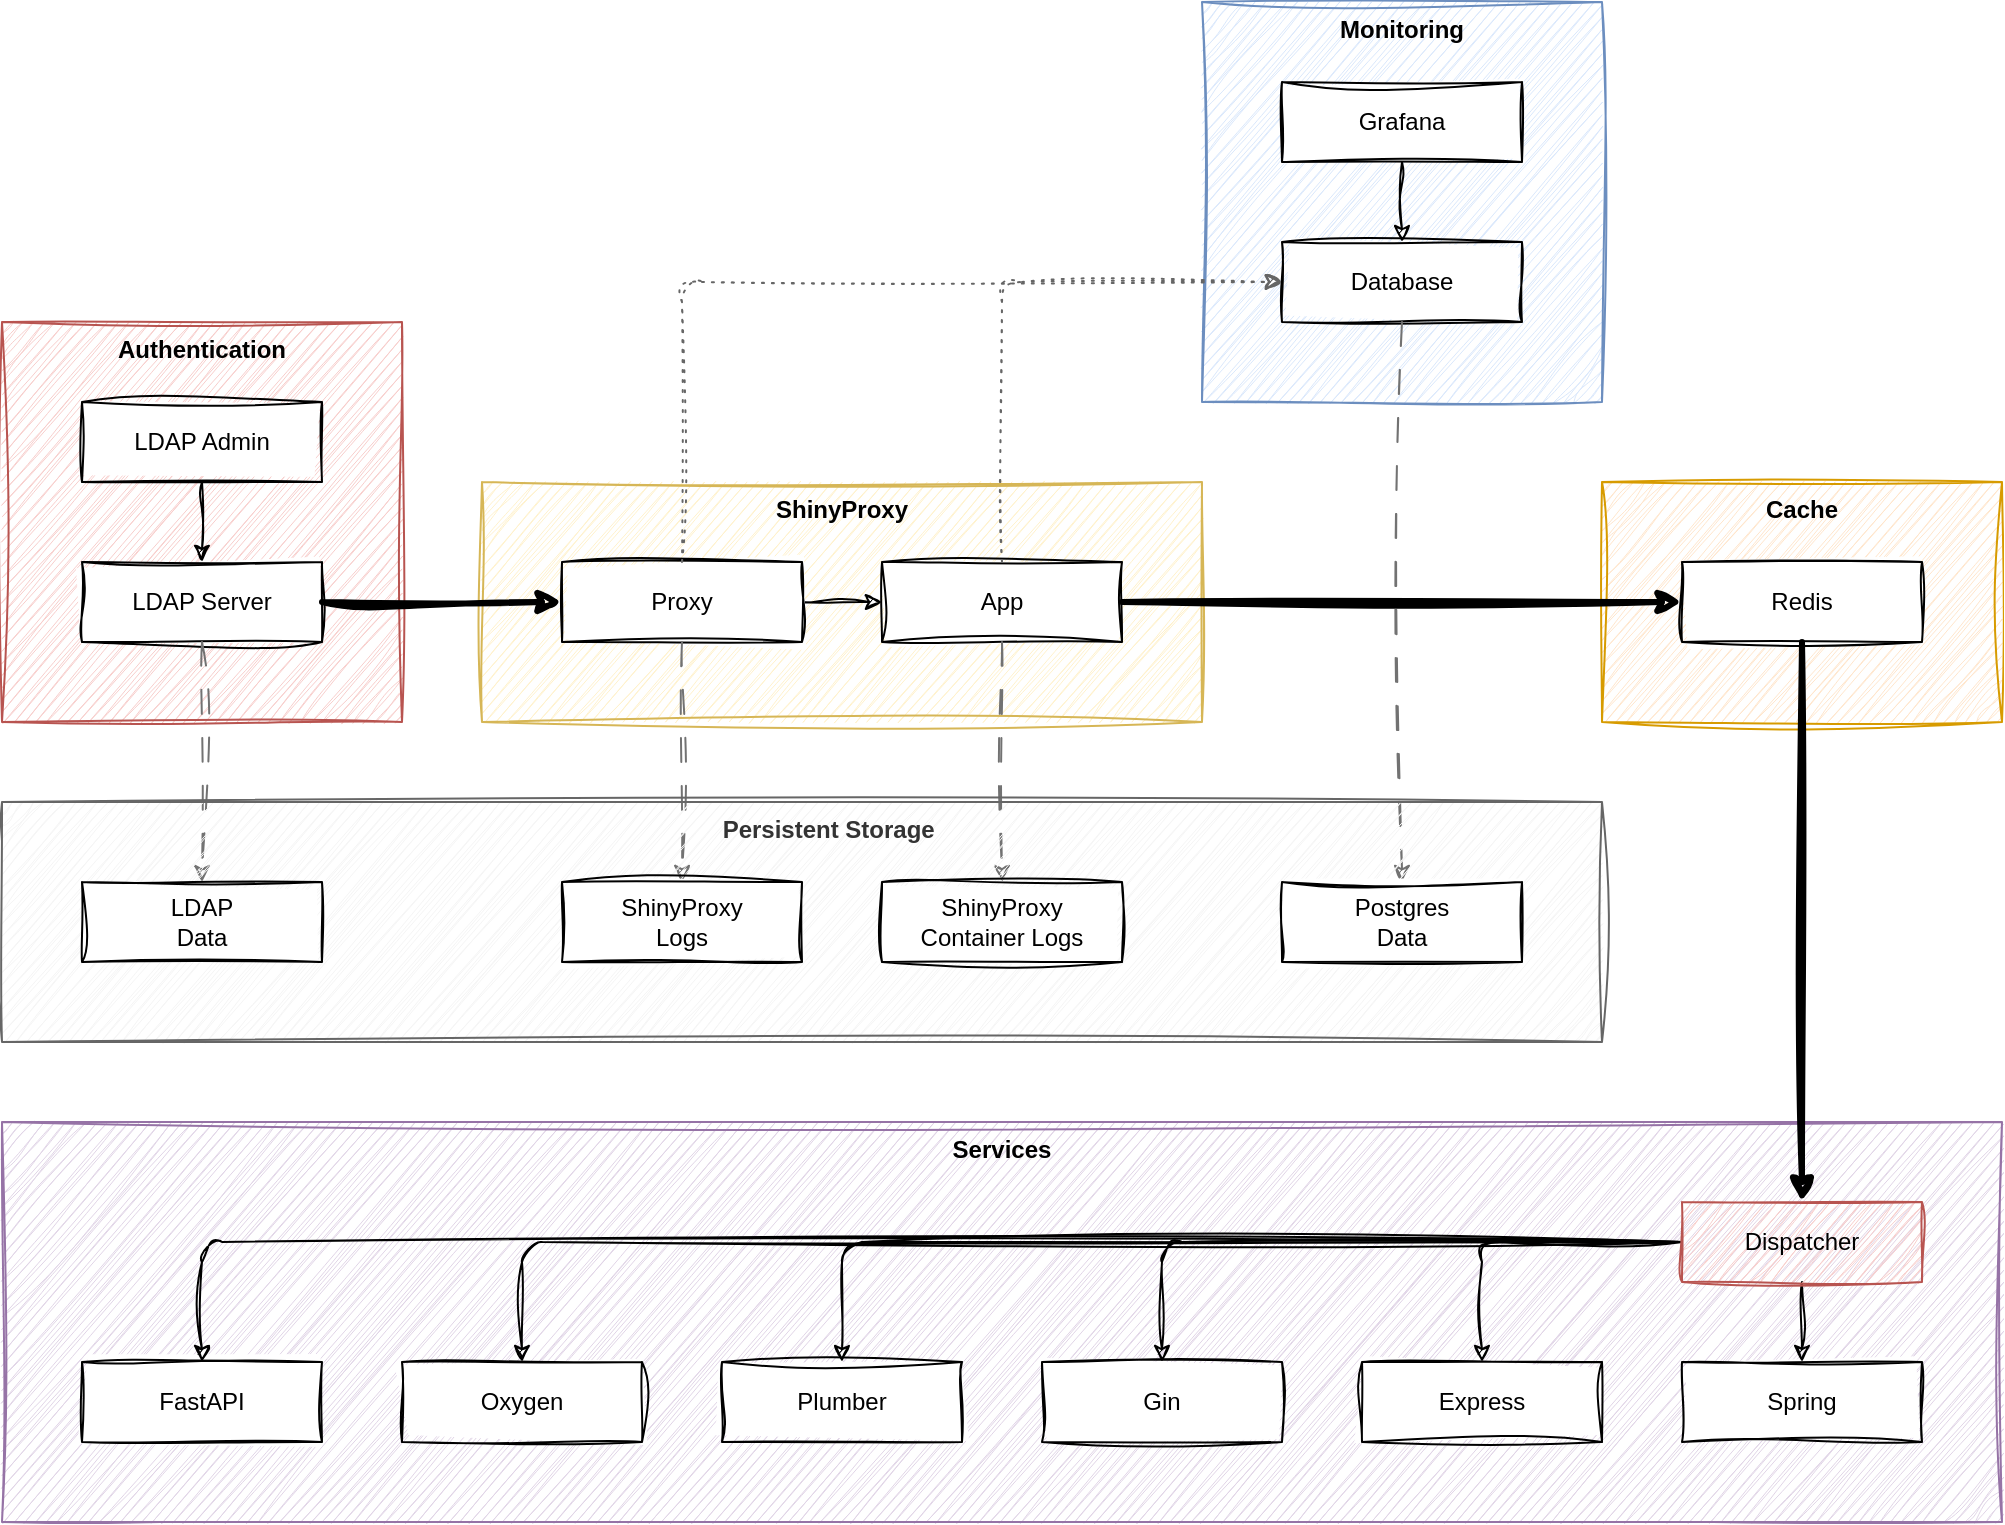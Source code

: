 <mxfile>
    <diagram id="i8Fxyg8KbR1eDPJhbFrh" name="Page-1">
        <mxGraphModel dx="1640" dy="1188" grid="1" gridSize="10" guides="1" tooltips="1" connect="1" arrows="1" fold="1" page="1" pageScale="1" pageWidth="1169" pageHeight="827" math="0" shadow="0">
            <root>
                <mxCell id="0"/>
                <mxCell id="1" parent="0"/>
                <mxCell id="52" value="" style="group;fontStyle=1;sketch=1;curveFitting=1;jiggle=2;" vertex="1" connectable="0" parent="1">
                    <mxGeometry x="80" y="200" width="200" height="200" as="geometry"/>
                </mxCell>
                <mxCell id="16" value="Authentication" style="whiteSpace=wrap;html=1;verticalAlign=top;fillColor=#f8cecc;strokeColor=#b85450;fontStyle=1;sketch=1;curveFitting=1;jiggle=2;" vertex="1" parent="52">
                    <mxGeometry width="200" height="200" as="geometry"/>
                </mxCell>
                <mxCell id="33" value="LDAP Server" style="whiteSpace=wrap;html=1;sketch=1;curveFitting=1;jiggle=2;" vertex="1" parent="52">
                    <mxGeometry x="40" y="120" width="120" height="40" as="geometry"/>
                </mxCell>
                <mxCell id="79" value="" style="edgeStyle=none;html=1;sketch=1;curveFitting=1;jiggle=2;" edge="1" parent="52" source="34" target="33">
                    <mxGeometry relative="1" as="geometry"/>
                </mxCell>
                <mxCell id="34" value="LDAP Admin" style="whiteSpace=wrap;html=1;sketch=1;curveFitting=1;jiggle=2;" vertex="1" parent="52">
                    <mxGeometry x="40" y="40" width="120" height="40" as="geometry"/>
                </mxCell>
                <mxCell id="53" value="" style="group;sketch=1;curveFitting=1;jiggle=2;" vertex="1" connectable="0" parent="1">
                    <mxGeometry x="320" y="280" width="360" height="120" as="geometry"/>
                </mxCell>
                <mxCell id="12" value="ShinyProxy" style="whiteSpace=wrap;html=1;verticalAlign=top;fillColor=#fff2cc;strokeColor=#d6b656;fontStyle=1;sketch=1;curveFitting=1;jiggle=2;" vertex="1" parent="53">
                    <mxGeometry width="360" height="120" as="geometry"/>
                </mxCell>
                <mxCell id="13" value="App" style="whiteSpace=wrap;html=1;sketch=1;curveFitting=1;jiggle=2;" vertex="1" parent="53">
                    <mxGeometry x="200" y="40" width="120" height="40" as="geometry"/>
                </mxCell>
                <mxCell id="71" value="" style="edgeStyle=none;html=1;sketch=1;curveFitting=1;jiggle=2;" edge="1" parent="53" source="14" target="13">
                    <mxGeometry relative="1" as="geometry"/>
                </mxCell>
                <mxCell id="14" value="Proxy" style="whiteSpace=wrap;html=1;sketch=1;curveFitting=1;jiggle=2;" vertex="1" parent="53">
                    <mxGeometry x="40" y="40" width="120" height="40" as="geometry"/>
                </mxCell>
                <mxCell id="70" style="edgeStyle=none;html=1;exitX=1;exitY=0.5;exitDx=0;exitDy=0;entryX=0;entryY=0.5;entryDx=0;entryDy=0;strokeWidth=3;sketch=1;curveFitting=1;jiggle=2;" edge="1" parent="1" source="33" target="14">
                    <mxGeometry relative="1" as="geometry"/>
                </mxCell>
                <mxCell id="55" value="" style="group;sketch=1;curveFitting=1;jiggle=2;" vertex="1" connectable="0" parent="1">
                    <mxGeometry x="880" y="280" width="200" height="120" as="geometry"/>
                </mxCell>
                <mxCell id="46" value="&lt;b&gt;Cache&lt;/b&gt;" style="whiteSpace=wrap;html=1;fillColor=#ffe6cc;strokeColor=#d79b00;verticalAlign=top;sketch=1;curveFitting=1;jiggle=2;" vertex="1" parent="55">
                    <mxGeometry width="200" height="120" as="geometry"/>
                </mxCell>
                <mxCell id="47" value="Redis" style="whiteSpace=wrap;html=1;sketch=1;curveFitting=1;jiggle=2;" vertex="1" parent="55">
                    <mxGeometry x="40" y="40" width="120" height="40" as="geometry"/>
                </mxCell>
                <mxCell id="77" style="edgeStyle=none;html=1;exitX=1;exitY=0.5;exitDx=0;exitDy=0;entryX=0;entryY=0.5;entryDx=0;entryDy=0;strokeWidth=3;sketch=1;curveFitting=1;jiggle=2;" edge="1" parent="1" source="13" target="47">
                    <mxGeometry relative="1" as="geometry"/>
                </mxCell>
                <mxCell id="19" value="&lt;b&gt;Services&lt;/b&gt;" style="whiteSpace=wrap;html=1;verticalAlign=top;fillColor=#e1d5e7;strokeColor=#9673a6;container=0;sketch=1;curveFitting=1;jiggle=2;" vertex="1" parent="1">
                    <mxGeometry x="80" y="600" width="1000" height="200" as="geometry"/>
                </mxCell>
                <mxCell id="35" value="FastAPI" style="whiteSpace=wrap;html=1;container=0;sketch=1;curveFitting=1;jiggle=2;" vertex="1" parent="1">
                    <mxGeometry x="120" y="720" width="120" height="40" as="geometry"/>
                </mxCell>
                <mxCell id="36" value="Plumber" style="whiteSpace=wrap;html=1;container=0;sketch=1;curveFitting=1;jiggle=2;" vertex="1" parent="1">
                    <mxGeometry x="440" y="720" width="120" height="40" as="geometry"/>
                </mxCell>
                <mxCell id="37" value="Express" style="whiteSpace=wrap;html=1;container=0;sketch=1;curveFitting=1;jiggle=2;" vertex="1" parent="1">
                    <mxGeometry x="760" y="720" width="120" height="40" as="geometry"/>
                </mxCell>
                <mxCell id="38" value="Oxygen" style="whiteSpace=wrap;html=1;container=0;sketch=1;curveFitting=1;jiggle=2;" vertex="1" parent="1">
                    <mxGeometry x="280" y="720" width="120" height="40" as="geometry"/>
                </mxCell>
                <mxCell id="39" value="Gin" style="whiteSpace=wrap;html=1;container=0;sketch=1;curveFitting=1;jiggle=2;" vertex="1" parent="1">
                    <mxGeometry x="600" y="720" width="120" height="40" as="geometry"/>
                </mxCell>
                <mxCell id="40" value="Spring" style="whiteSpace=wrap;html=1;container=0;sketch=1;curveFitting=1;jiggle=2;" vertex="1" parent="1">
                    <mxGeometry x="920" y="720" width="120" height="40" as="geometry"/>
                </mxCell>
                <mxCell id="29" value="&lt;b&gt;Monitoring&lt;/b&gt;" style="whiteSpace=wrap;html=1;verticalAlign=top;fillColor=#dae8fc;strokeColor=#6c8ebf;container=0;sketch=1;curveFitting=1;jiggle=2;" vertex="1" parent="1">
                    <mxGeometry x="680" y="40" width="200" height="200" as="geometry"/>
                </mxCell>
                <mxCell id="30" value="Database" style="whiteSpace=wrap;html=1;container=0;sketch=1;curveFitting=1;jiggle=2;" vertex="1" parent="1">
                    <mxGeometry x="720" y="160" width="120" height="40" as="geometry"/>
                </mxCell>
                <mxCell id="90" value="" style="edgeStyle=none;html=1;sketch=1;curveFitting=1;jiggle=2;" edge="1" parent="1" source="31" target="30">
                    <mxGeometry relative="1" as="geometry"/>
                </mxCell>
                <mxCell id="31" value="Grafana" style="whiteSpace=wrap;html=1;container=0;sketch=1;curveFitting=1;jiggle=2;" vertex="1" parent="1">
                    <mxGeometry x="720" y="80" width="120" height="40" as="geometry"/>
                </mxCell>
                <mxCell id="93" style="edgeStyle=none;html=1;exitX=0.5;exitY=0;exitDx=0;exitDy=0;entryX=0;entryY=0.5;entryDx=0;entryDy=0;fillColor=#f5f5f5;gradientColor=#b3b3b3;strokeColor=#666666;sketch=1;curveFitting=1;jiggle=2;shadow=0;dashed=1;dashPattern=1 4;" edge="1" parent="1" source="13" target="30">
                    <mxGeometry relative="1" as="geometry">
                        <Array as="points">
                            <mxPoint x="580" y="180"/>
                        </Array>
                    </mxGeometry>
                </mxCell>
                <mxCell id="94" style="edgeStyle=none;html=1;exitX=0.5;exitY=0;exitDx=0;exitDy=0;entryX=0;entryY=0.5;entryDx=0;entryDy=0;fillColor=#f5f5f5;gradientColor=#b3b3b3;strokeColor=#666666;sketch=1;curveFitting=1;jiggle=2;shadow=0;dashed=1;dashPattern=1 4;" edge="1" parent="1" source="14" target="30">
                    <mxGeometry relative="1" as="geometry">
                        <Array as="points">
                            <mxPoint x="420" y="180"/>
                        </Array>
                    </mxGeometry>
                </mxCell>
                <mxCell id="108" value="" style="edgeStyle=none;html=1;sketch=1;curveFitting=1;jiggle=2;" edge="1" parent="1" source="106" target="40">
                    <mxGeometry relative="1" as="geometry"/>
                </mxCell>
                <mxCell id="114" style="edgeStyle=orthogonalEdgeStyle;html=1;exitX=0;exitY=0.5;exitDx=0;exitDy=0;entryX=0.5;entryY=0;entryDx=0;entryDy=0;sketch=1;curveFitting=1;jiggle=2;" edge="1" parent="1" source="106" target="37">
                    <mxGeometry relative="1" as="geometry"/>
                </mxCell>
                <mxCell id="115" style="edgeStyle=orthogonalEdgeStyle;html=1;exitX=0;exitY=0.5;exitDx=0;exitDy=0;entryX=0.5;entryY=0;entryDx=0;entryDy=0;sketch=1;curveFitting=1;jiggle=2;" edge="1" parent="1" source="106" target="39">
                    <mxGeometry relative="1" as="geometry"/>
                </mxCell>
                <mxCell id="116" style="edgeStyle=orthogonalEdgeStyle;html=1;exitX=0;exitY=0.5;exitDx=0;exitDy=0;entryX=0.5;entryY=0;entryDx=0;entryDy=0;sketch=1;curveFitting=1;jiggle=2;" edge="1" parent="1" source="106" target="36">
                    <mxGeometry relative="1" as="geometry"/>
                </mxCell>
                <mxCell id="117" style="edgeStyle=orthogonalEdgeStyle;html=1;exitX=0;exitY=0.5;exitDx=0;exitDy=0;entryX=0.5;entryY=0;entryDx=0;entryDy=0;sketch=1;curveFitting=1;jiggle=2;" edge="1" parent="1" source="106" target="38">
                    <mxGeometry relative="1" as="geometry"/>
                </mxCell>
                <mxCell id="118" style="edgeStyle=orthogonalEdgeStyle;html=1;exitX=0;exitY=0.5;exitDx=0;exitDy=0;entryX=0.5;entryY=0;entryDx=0;entryDy=0;sketch=1;curveFitting=1;jiggle=2;" edge="1" parent="1" source="106" target="35">
                    <mxGeometry relative="1" as="geometry"/>
                </mxCell>
                <mxCell id="106" value="Dispatcher" style="whiteSpace=wrap;html=1;container=0;fontStyle=0;sketch=1;curveFitting=1;jiggle=2;fillColor=#f8cecc;strokeColor=#b85450;" vertex="1" parent="1">
                    <mxGeometry x="920" y="640" width="120" height="40" as="geometry"/>
                </mxCell>
                <mxCell id="107" style="edgeStyle=none;html=1;exitX=0.5;exitY=1;exitDx=0;exitDy=0;entryX=0.5;entryY=0;entryDx=0;entryDy=0;strokeWidth=3;sketch=1;curveFitting=1;jiggle=2;" edge="1" parent="1" source="47" target="106">
                    <mxGeometry relative="1" as="geometry"/>
                </mxCell>
                <mxCell id="69" style="edgeStyle=none;html=1;exitX=0.5;exitY=1;exitDx=0;exitDy=0;entryX=0.5;entryY=0;entryDx=0;entryDy=0;strokeColor=#727272;dashed=1;dashPattern=12 12;sketch=1;curveFitting=1;jiggle=2;" edge="1" parent="1" source="33" target="42">
                    <mxGeometry relative="1" as="geometry"/>
                </mxCell>
                <mxCell id="72" style="edgeStyle=none;html=1;exitX=0.5;exitY=1;exitDx=0;exitDy=0;entryX=0.5;entryY=0;entryDx=0;entryDy=0;strokeColor=#727272;dashed=1;dashPattern=12 12;sketch=1;curveFitting=1;jiggle=2;" edge="1" parent="1" source="14" target="43">
                    <mxGeometry relative="1" as="geometry"/>
                </mxCell>
                <mxCell id="73" style="edgeStyle=none;html=1;exitX=0.5;exitY=1;exitDx=0;exitDy=0;entryX=0.5;entryY=0;entryDx=0;entryDy=0;strokeColor=#727272;dashed=1;dashPattern=12 12;sketch=1;curveFitting=1;jiggle=2;" edge="1" parent="1" source="13" target="44">
                    <mxGeometry relative="1" as="geometry"/>
                </mxCell>
                <mxCell id="120" style="edgeStyle=none;html=1;exitX=0.5;exitY=1;exitDx=0;exitDy=0;entryX=0.5;entryY=0;entryDx=0;entryDy=0;dashed=1;dashPattern=12 12;strokeColor=#727272;sketch=1;curveFitting=1;jiggle=2;" edge="1" parent="1" source="30" target="45">
                    <mxGeometry relative="1" as="geometry"/>
                </mxCell>
                <mxCell id="122" value="" style="group" vertex="1" connectable="0" parent="1">
                    <mxGeometry x="80" y="440" width="800" height="120" as="geometry"/>
                </mxCell>
                <mxCell id="41" value="&lt;b&gt;&lt;span style=&quot;white-space: pre;&quot;&gt;&#x9;&lt;/span&gt;Persistent Storage&lt;/b&gt;" style="whiteSpace=wrap;html=1;fillColor=#f5f5f5;fontColor=#333333;strokeColor=#666666;align=center;verticalAlign=top;container=0;sketch=1;curveFitting=1;jiggle=2;" vertex="1" parent="122">
                    <mxGeometry width="800" height="120" as="geometry"/>
                </mxCell>
                <mxCell id="42" value="LDAP&lt;div&gt;Data&lt;/div&gt;" style="whiteSpace=wrap;html=1;container=0;sketch=1;curveFitting=1;jiggle=2;" vertex="1" parent="122">
                    <mxGeometry x="40" y="40" width="120" height="40" as="geometry"/>
                </mxCell>
                <mxCell id="43" value="ShinyProxy&lt;div&gt;Logs&lt;/div&gt;" style="whiteSpace=wrap;html=1;container=0;sketch=1;curveFitting=1;jiggle=2;" vertex="1" parent="122">
                    <mxGeometry x="280" y="40" width="120" height="40" as="geometry"/>
                </mxCell>
                <mxCell id="44" value="ShinyProxy&lt;div&gt;Container Logs&lt;/div&gt;" style="whiteSpace=wrap;html=1;container=0;sketch=1;curveFitting=1;jiggle=2;" vertex="1" parent="122">
                    <mxGeometry x="440" y="40" width="120" height="40" as="geometry"/>
                </mxCell>
                <mxCell id="45" value="Postgres&lt;div&gt;Data&lt;/div&gt;" style="whiteSpace=wrap;html=1;container=0;sketch=1;curveFitting=1;jiggle=2;" vertex="1" parent="122">
                    <mxGeometry x="640" y="40" width="120" height="40" as="geometry"/>
                </mxCell>
            </root>
        </mxGraphModel>
    </diagram>
</mxfile>
